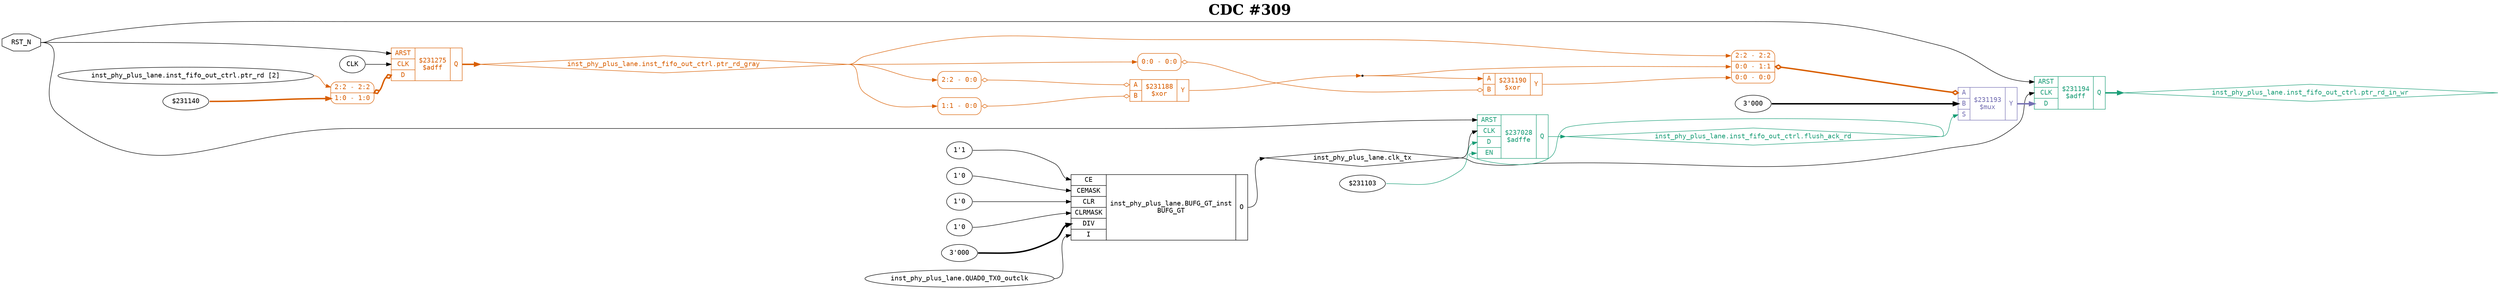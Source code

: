 digraph "spacefibre_light_top" {
label=<<b>CDC #309</b>>;
labelloc="t"
fontsize="30"
node ["fontname"="Courier"]
edge ["fontname"="Courier"]
rankdir="LR";
remincross=true;
n4 [ shape=octagon, label="RST_N", color="black", fontcolor="black", href="/src/ip_spacefibre_light_top/spacefibre_light_top.vhd#44" ];
n5 [ shape=diamond, label="inst_phy_plus_lane.clk_tx", color="black", fontcolor="black", href="/src/module_phy_plus_lane/phy_plus_lane.vhd#651" ];
n6 [ shape=diamond, label="inst_phy_plus_lane.inst_fifo_out_ctrl.flush_ack_rd", colorscheme="dark28", color="1", fontcolor="1", href="/src/ip/fifo_dc/fifo_dc.vhd#120" ];
n7 [ shape=diamond, label="inst_phy_plus_lane.inst_fifo_out_ctrl.ptr_rd_gray", colorscheme="dark28", color="2", fontcolor="2", href="/src/ip/fifo_dc/fifo_dc.vhd#103" ];
n8 [ shape=diamond, label="inst_phy_plus_lane.inst_fifo_out_ctrl.ptr_rd_in_wr", colorscheme="dark28", color="1", fontcolor="1", href="/src/ip/fifo_dc/fifo_dc.vhd#106" ];
{ rank="source"; n4;}
{ rank="sink";}
v0 [ label="$231103" ];
c14 [ shape=record, label="{{<p9> ARST|<p10> CLK|<p11> D|<p12> EN}|$237028\n$adffe|{<p13> Q}}", colorscheme="dark28", color="1", fontcolor="1" , href="/src/ip/fifo_dc/fifo_dc.vhd#440"  ];
c18 [ shape=record, label="{{<p15> A|<p16> B}|$231188\n$xor|{<p17> Y}}", colorscheme="dark28", color="2", fontcolor="2" , href="/src/ip/fifo_dc/fifo_dc.vhd#144"  ];
x1 [ shape=record, style=rounded, label="<s0> 2:2 - 0:0 ", colorscheme="dark28", color="2", fontcolor="2" ];
x1:e -> c18:p15:w [arrowhead=odiamond, arrowtail=odiamond, dir=both, colorscheme="dark28", color="2", fontcolor="2", label=""];
x2 [ shape=record, style=rounded, label="<s0> 1:1 - 0:0 ", colorscheme="dark28", color="2", fontcolor="2" ];
x2:e -> c18:p16:w [arrowhead=odiamond, arrowtail=odiamond, dir=both, colorscheme="dark28", color="2", fontcolor="2", label=""];
c19 [ shape=record, label="{{<p15> A|<p16> B}|$231190\n$xor|{<p17> Y}}", colorscheme="dark28", color="2", fontcolor="2" , href="/src/ip/fifo_dc/fifo_dc.vhd#144"  ];
x3 [ shape=record, style=rounded, label="<s0> 0:0 - 0:0 ", colorscheme="dark28", color="2", fontcolor="2" ];
x3:e -> c19:p16:w [arrowhead=odiamond, arrowtail=odiamond, dir=both, colorscheme="dark28", color="2", fontcolor="2", label=""];
v5 [ label="3'000" ];
c21 [ shape=record, label="{{<p15> A|<p16> B|<p20> S}|$231193\n$mux|{<p17> Y}}", colorscheme="dark28", color="3", fontcolor="3" , href="/src/ip/fifo_dc/fifo_dc.vhd#225"  ];
x4 [ shape=record, style=rounded, label="<s2> 2:2 - 2:2 |<s1> 0:0 - 1:1 |<s0> 0:0 - 0:0 ", colorscheme="dark28", color="2", fontcolor="2" ];
x4:e -> c21:p15:w [arrowhead=odiamond, arrowtail=odiamond, dir=both, colorscheme="dark28", color="2", fontcolor="2", style="setlinewidth(3)", label=""];
v6 [ label="CLK" ];
v8 [ label="inst_phy_plus_lane.inst_fifo_out_ctrl.ptr_rd [2]" ];
v9 [ label="$231140" ];
c22 [ shape=record, label="{{<p9> ARST|<p10> CLK|<p11> D}|$231275\n$adff|{<p13> Q}}", colorscheme="dark28", color="2", fontcolor="2" , href="/src/ip/fifo_dc/fifo_dc.vhd#362"  ];
x7 [ shape=record, style=rounded, label="<s1> 2:2 - 2:2 |<s0> 1:0 - 1:0 ", colorscheme="dark28", color="2", fontcolor="2" ];
x7:e -> c22:p11:w [arrowhead=odiamond, arrowtail=odiamond, dir=both, colorscheme="dark28", color="2", fontcolor="2", style="setlinewidth(3)", label=""];
c23 [ shape=record, label="{{<p9> ARST|<p10> CLK|<p11> D}|$231194\n$adff|{<p13> Q}}", colorscheme="dark28", color="1", fontcolor="1" , href="/src/ip/fifo_dc/fifo_dc.vhd#222"  ];
v10 [ label="1'1" ];
v11 [ label="1'0" ];
v12 [ label="1'0" ];
v13 [ label="1'0" ];
v14 [ label="3'000" ];
v15 [ label="inst_phy_plus_lane.QUAD0_TX0_outclk" ];
c31 [ shape=record, label="{{<p24> CE|<p25> CEMASK|<p26> CLR|<p27> CLRMASK|<p28> DIV|<p29> I}|inst_phy_plus_lane.BUFG_GT_inst\nBUFG_GT|{<p30> O}}", href="/src/module_phy_plus_lane/phy_plus_lane.vhd#997"  ];
n1 [ shape=point ];
c18:p17:e -> n1:w [colorscheme="dark28", color="2", fontcolor="2", label=""];
n1:e -> c19:p15:w [colorscheme="dark28", color="2", fontcolor="2", label=""];
n1:e -> x4:s1:w [colorscheme="dark28", color="2", fontcolor="2", label=""];
c19:p17:e -> x4:s0:w [colorscheme="dark28", color="2", fontcolor="2", label=""];
c21:p17:e -> c23:p11:w [colorscheme="dark28", color="3", fontcolor="3", style="setlinewidth(3)", label=""];
n4:e -> c14:p9:w [color="black", fontcolor="black", label=""];
n4:e -> c22:p9:w [color="black", fontcolor="black", label=""];
n4:e -> c23:p9:w [color="black", fontcolor="black", label=""];
c31:p30:e -> n5:w [color="black", fontcolor="black", label=""];
n5:e -> c14:p10:w [color="black", fontcolor="black", label=""];
n5:e -> c23:p10:w [color="black", fontcolor="black", label=""];
c14:p13:e -> n6:w [colorscheme="dark28", color="1", fontcolor="1", label=""];
n6:e -> c14:p12:w [colorscheme="dark28", color="1", fontcolor="1", label=""];
n6:e -> c21:p20:w [colorscheme="dark28", color="1", fontcolor="1", label=""];
c22:p13:e -> n7:w [colorscheme="dark28", color="2", fontcolor="2", style="setlinewidth(3)", label=""];
n7:e -> x1:s0:w [colorscheme="dark28", color="2", fontcolor="2", label=""];
n7:e -> x2:s0:w [colorscheme="dark28", color="2", fontcolor="2", label=""];
n7:e -> x3:s0:w [colorscheme="dark28", color="2", fontcolor="2", label=""];
n7:e -> x4:s2:w [colorscheme="dark28", color="2", fontcolor="2", label=""];
c23:p13:e -> n8:w [colorscheme="dark28", color="1", fontcolor="1", style="setlinewidth(3)", label=""];
v0:e -> c14:p11:w [colorscheme="dark28", color="1", fontcolor="1", label=""];
v10:e -> c31:p24:w [color="black", fontcolor="black", label=""];
v11:e -> c31:p25:w [color="black", fontcolor="black", label=""];
v12:e -> c31:p26:w [color="black", fontcolor="black", label=""];
v13:e -> c31:p27:w [color="black", fontcolor="black", label=""];
v14:e -> c31:p28:w [color="black", fontcolor="black", style="setlinewidth(3)", label=""];
v15:e -> c31:p29:w [color="black", fontcolor="black", label=""];
v5:e -> c21:p16:w [color="black", fontcolor="black", style="setlinewidth(3)", label=""];
v6:e -> c22:p10:w [color="black", fontcolor="black", label=""];
v8:e -> x7:s1:w [colorscheme="dark28", color="2", fontcolor="2", label=""];
v9:e -> x7:s0:w [colorscheme="dark28", color="2", fontcolor="2", style="setlinewidth(3)", label=""];
}
